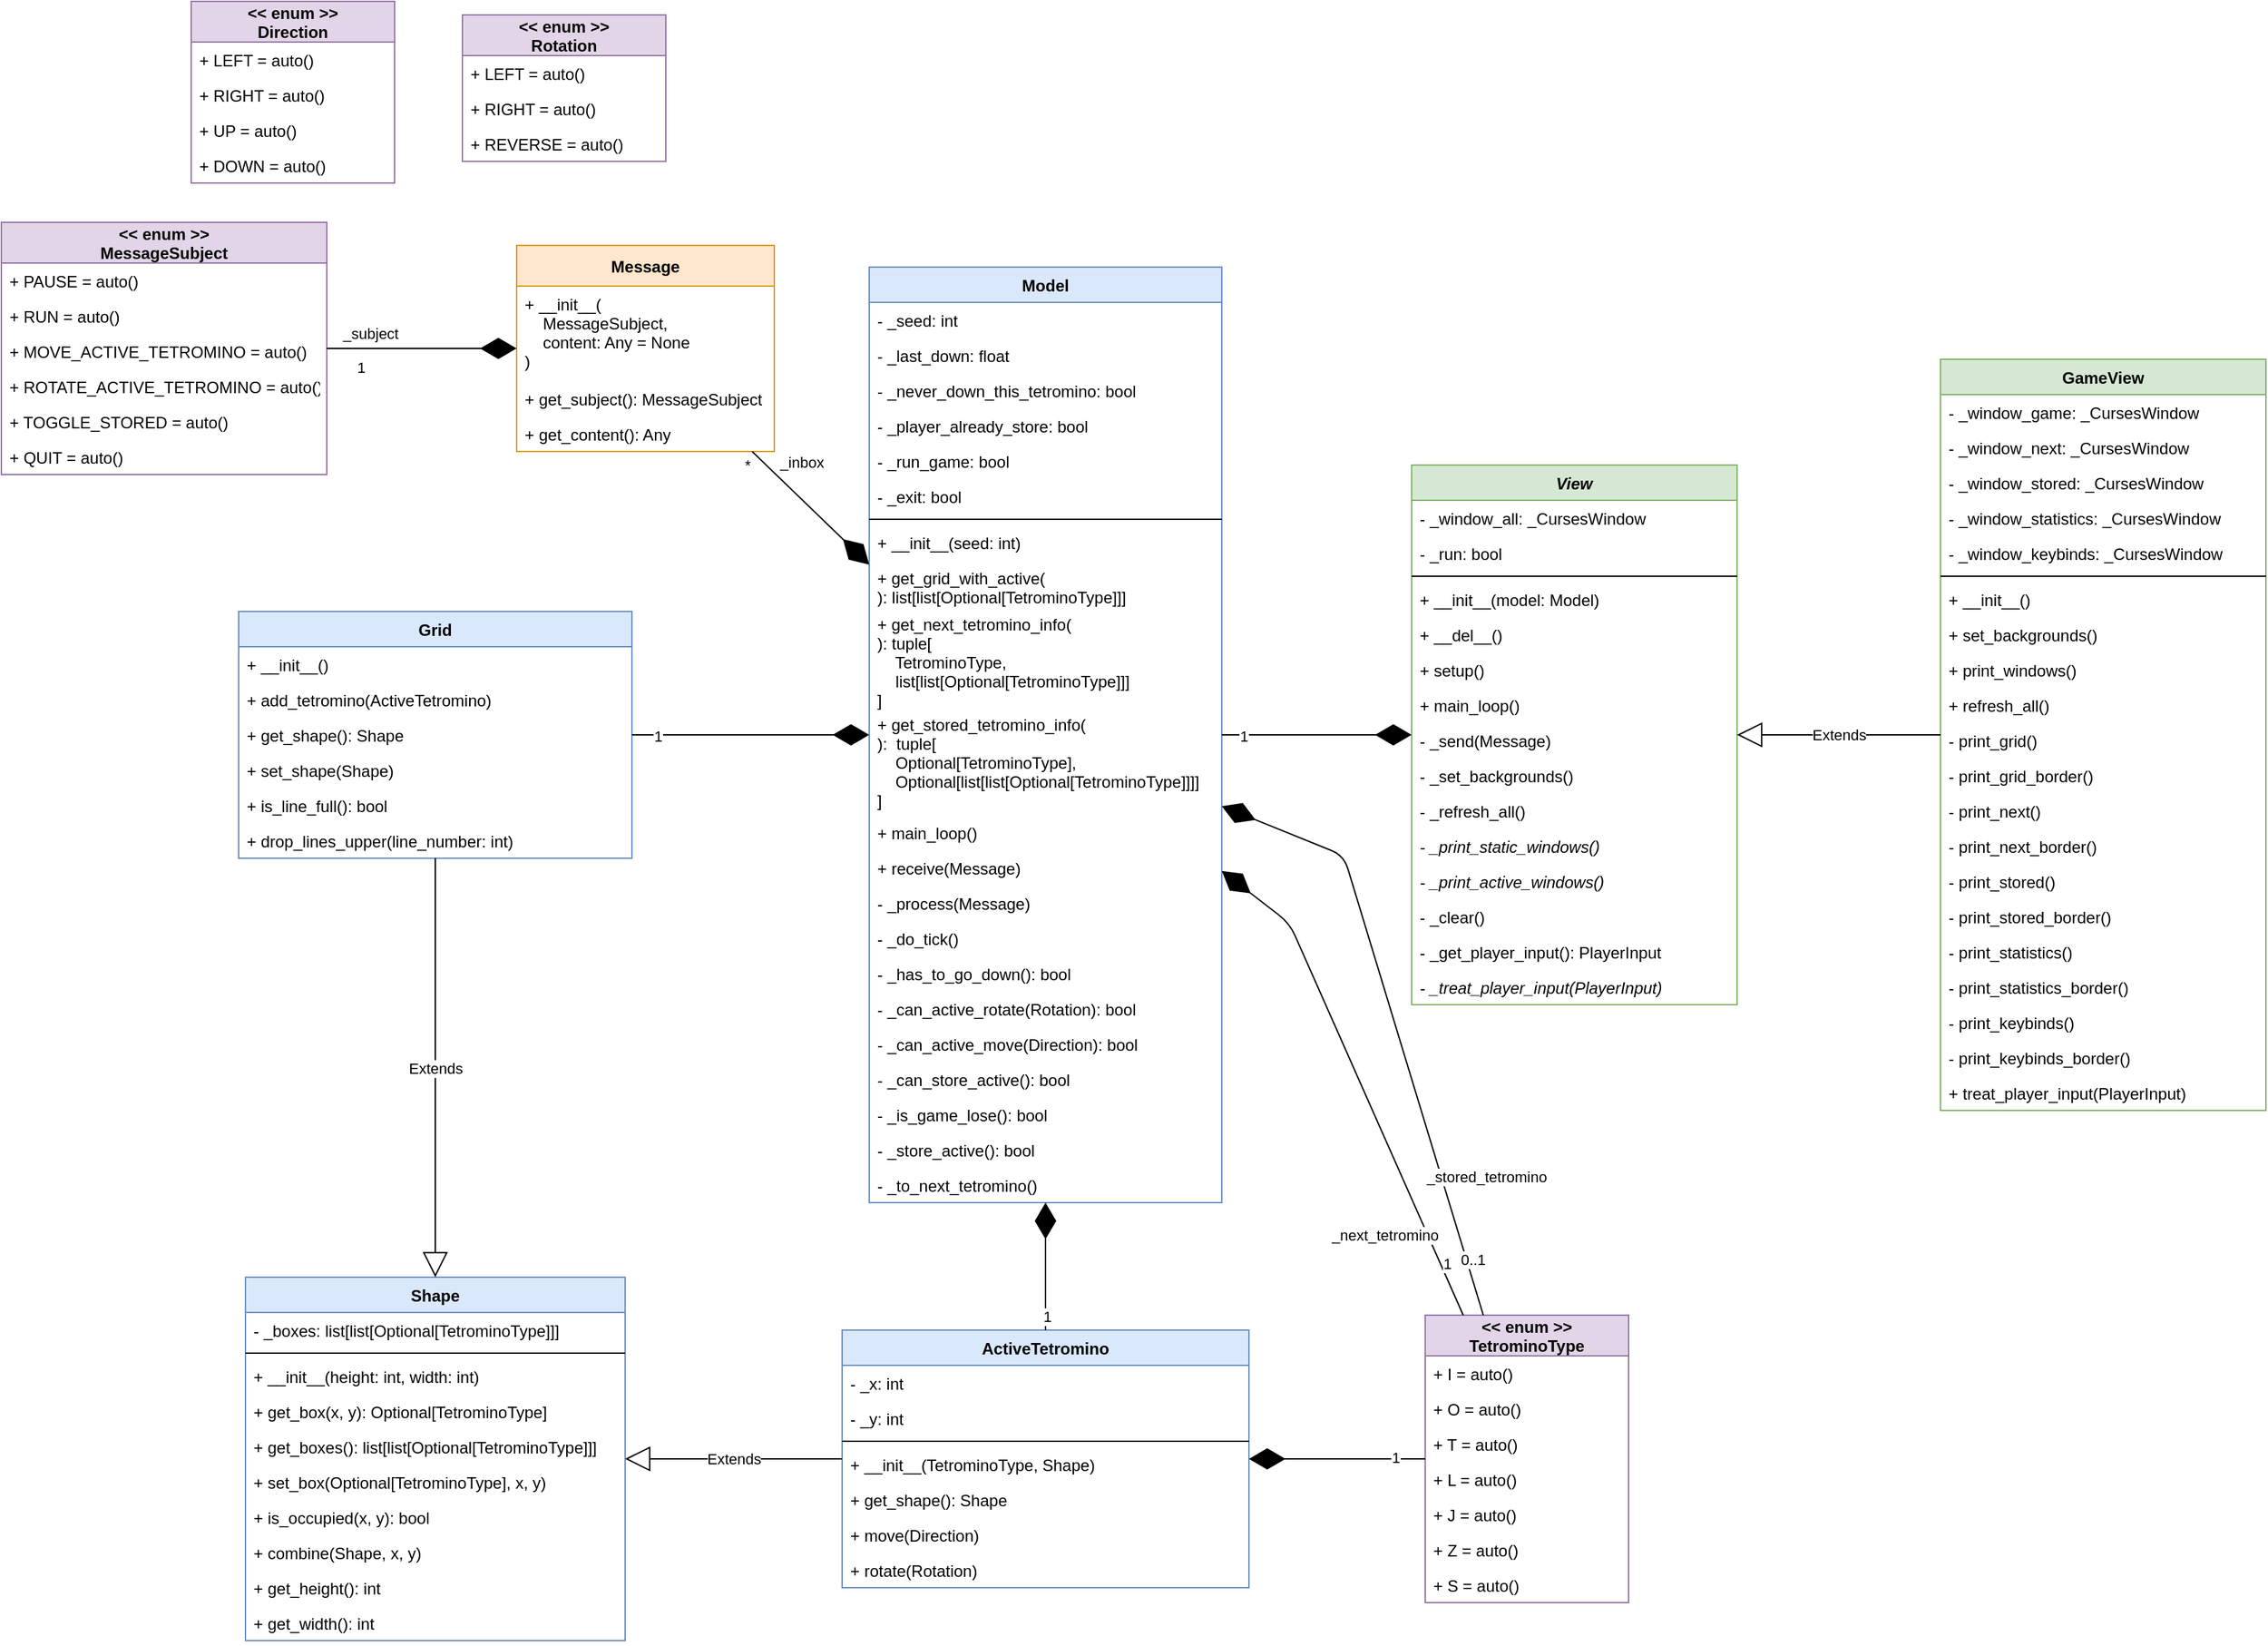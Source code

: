 <mxfile version="14.5.1" type="device"><diagram id="LG4WflgYfopz1KUowW6H" name="Page-1"><mxGraphModel dx="823" dy="400" grid="1" gridSize="10" guides="1" tooltips="1" connect="1" arrows="0" fold="1" page="0" pageScale="1" pageWidth="827" pageHeight="1169" math="0" shadow="0"><root><mxCell id="0"/><mxCell id="1" parent="0"/><mxCell id="OBFyKA4U-jagmgDZ2BPP-1" value="Model" style="swimlane;fontStyle=1;align=center;verticalAlign=top;childLayout=stackLayout;horizontal=1;startSize=26;horizontalStack=0;resizeParent=1;resizeParentMax=0;resizeLast=0;collapsible=1;marginBottom=0;fillColor=#dae8fc;strokeColor=#6c8ebf;" parent="1" vertex="1"><mxGeometry x="360" y="256" width="260" height="690" as="geometry"/></mxCell><mxCell id="OBFyKA4U-jagmgDZ2BPP-4" value="- _seed: int" style="text;strokeColor=none;fillColor=none;align=left;verticalAlign=top;spacingLeft=4;spacingRight=4;overflow=hidden;rotatable=0;points=[[0,0.5],[1,0.5]];portConstraint=eastwest;" parent="OBFyKA4U-jagmgDZ2BPP-1" vertex="1"><mxGeometry y="26" width="260" height="26" as="geometry"/></mxCell><mxCell id="OBFyKA4U-jagmgDZ2BPP-77" value="- _last_down: float" style="text;strokeColor=none;fillColor=none;align=left;verticalAlign=top;spacingLeft=4;spacingRight=4;overflow=hidden;rotatable=0;points=[[0,0.5],[1,0.5]];portConstraint=eastwest;" parent="OBFyKA4U-jagmgDZ2BPP-1" vertex="1"><mxGeometry y="52" width="260" height="26" as="geometry"/></mxCell><mxCell id="OBFyKA4U-jagmgDZ2BPP-218" value="- _never_down_this_tetromino: bool" style="text;strokeColor=none;fillColor=none;align=left;verticalAlign=top;spacingLeft=4;spacingRight=4;overflow=hidden;rotatable=0;points=[[0,0.5],[1,0.5]];portConstraint=eastwest;" parent="OBFyKA4U-jagmgDZ2BPP-1" vertex="1"><mxGeometry y="78" width="260" height="26" as="geometry"/></mxCell><mxCell id="OBFyKA4U-jagmgDZ2BPP-78" value="- _player_already_store: bool" style="text;strokeColor=none;fillColor=none;align=left;verticalAlign=top;spacingLeft=4;spacingRight=4;overflow=hidden;rotatable=0;points=[[0,0.5],[1,0.5]];portConstraint=eastwest;" parent="OBFyKA4U-jagmgDZ2BPP-1" vertex="1"><mxGeometry y="104" width="260" height="26" as="geometry"/></mxCell><mxCell id="OBFyKA4U-jagmgDZ2BPP-160" value="- _run_game: bool" style="text;strokeColor=none;fillColor=none;align=left;verticalAlign=top;spacingLeft=4;spacingRight=4;overflow=hidden;rotatable=0;points=[[0,0.5],[1,0.5]];portConstraint=eastwest;" parent="OBFyKA4U-jagmgDZ2BPP-1" vertex="1"><mxGeometry y="130" width="260" height="26" as="geometry"/></mxCell><mxCell id="fKM3UZYRXM4EGTfHWxwb-5" value="- _exit: bool" style="text;strokeColor=none;fillColor=none;align=left;verticalAlign=top;spacingLeft=4;spacingRight=4;overflow=hidden;rotatable=0;points=[[0,0.5],[1,0.5]];portConstraint=eastwest;" parent="OBFyKA4U-jagmgDZ2BPP-1" vertex="1"><mxGeometry y="156" width="260" height="26" as="geometry"/></mxCell><mxCell id="OBFyKA4U-jagmgDZ2BPP-3" value="" style="line;strokeWidth=1;fillColor=none;align=left;verticalAlign=middle;spacingTop=-1;spacingLeft=3;spacingRight=3;rotatable=0;labelPosition=right;points=[];portConstraint=eastwest;" parent="OBFyKA4U-jagmgDZ2BPP-1" vertex="1"><mxGeometry y="182" width="260" height="8" as="geometry"/></mxCell><mxCell id="OBFyKA4U-jagmgDZ2BPP-28" value="+ __init__(seed: int)" style="text;strokeColor=none;fillColor=none;align=left;verticalAlign=top;spacingLeft=4;spacingRight=4;overflow=hidden;rotatable=0;points=[[0,0.5],[1,0.5]];portConstraint=eastwest;" parent="OBFyKA4U-jagmgDZ2BPP-1" vertex="1"><mxGeometry y="190" width="260" height="26" as="geometry"/></mxCell><mxCell id="OBFyKA4U-jagmgDZ2BPP-2" value="+ get_grid_with_active(&#10;): list[list[Optional[TetrominoType]]]" style="text;strokeColor=none;fillColor=none;align=left;verticalAlign=top;spacingLeft=4;spacingRight=4;overflow=hidden;rotatable=0;points=[[0,0.5],[1,0.5]];portConstraint=eastwest;" parent="OBFyKA4U-jagmgDZ2BPP-1" vertex="1"><mxGeometry y="216" width="260" height="34" as="geometry"/></mxCell><mxCell id="9mUZWJ6Oqu8mzHBocpWN-6" value="+ get_next_tetromino_info(&#10;): tuple[&#10;    TetrominoType, &#10;    list[list[Optional[TetrominoType]]]&#10;]" style="text;strokeColor=none;fillColor=none;align=left;verticalAlign=top;spacingLeft=4;spacingRight=4;overflow=hidden;rotatable=0;points=[[0,0.5],[1,0.5]];portConstraint=eastwest;" parent="OBFyKA4U-jagmgDZ2BPP-1" vertex="1"><mxGeometry y="250" width="260" height="74" as="geometry"/></mxCell><mxCell id="9mUZWJ6Oqu8mzHBocpWN-7" value="+ get_stored_tetromino_info(&#10;):  tuple[&#10;    Optional[TetrominoType],&#10;    Optional[list[list[Optional[TetrominoType]]]]&#10;]" style="text;strokeColor=none;fillColor=none;align=left;verticalAlign=top;spacingLeft=4;spacingRight=4;overflow=hidden;rotatable=0;points=[[0,0.5],[1,0.5]];portConstraint=eastwest;" parent="OBFyKA4U-jagmgDZ2BPP-1" vertex="1"><mxGeometry y="324" width="260" height="80" as="geometry"/></mxCell><mxCell id="fKM3UZYRXM4EGTfHWxwb-6" value="+ main_loop()" style="text;strokeColor=none;fillColor=none;align=left;verticalAlign=top;spacingLeft=4;spacingRight=4;overflow=hidden;rotatable=0;points=[[0,0.5],[1,0.5]];portConstraint=eastwest;" parent="OBFyKA4U-jagmgDZ2BPP-1" vertex="1"><mxGeometry y="404" width="260" height="26" as="geometry"/></mxCell><mxCell id="fKM3UZYRXM4EGTfHWxwb-7" value="+ receive(Message)" style="text;strokeColor=none;fillColor=none;align=left;verticalAlign=top;spacingLeft=4;spacingRight=4;overflow=hidden;rotatable=0;points=[[0,0.5],[1,0.5]];portConstraint=eastwest;" parent="OBFyKA4U-jagmgDZ2BPP-1" vertex="1"><mxGeometry y="430" width="260" height="26" as="geometry"/></mxCell><mxCell id="OBFyKA4U-jagmgDZ2BPP-33" value="- _process(Message)" style="text;strokeColor=none;fillColor=none;align=left;verticalAlign=top;spacingLeft=4;spacingRight=4;overflow=hidden;rotatable=0;points=[[0,0.5],[1,0.5]];portConstraint=eastwest;" parent="OBFyKA4U-jagmgDZ2BPP-1" vertex="1"><mxGeometry y="456" width="260" height="26" as="geometry"/></mxCell><mxCell id="OBFyKA4U-jagmgDZ2BPP-209" value="- _do_tick()" style="text;strokeColor=none;fillColor=none;align=left;verticalAlign=top;spacingLeft=4;spacingRight=4;overflow=hidden;rotatable=0;points=[[0,0.5],[1,0.5]];portConstraint=eastwest;" parent="OBFyKA4U-jagmgDZ2BPP-1" vertex="1"><mxGeometry y="482" width="260" height="26" as="geometry"/></mxCell><mxCell id="5pIqO_07CY0QOymCZt87-5" value="- _has_to_go_down(): bool" style="text;strokeColor=none;fillColor=none;align=left;verticalAlign=top;spacingLeft=4;spacingRight=4;overflow=hidden;rotatable=0;points=[[0,0.5],[1,0.5]];portConstraint=eastwest;" vertex="1" parent="OBFyKA4U-jagmgDZ2BPP-1"><mxGeometry y="508" width="260" height="26" as="geometry"/></mxCell><mxCell id="OBFyKA4U-jagmgDZ2BPP-153" value="- _can_active_rotate(Rotation): bool" style="text;strokeColor=none;fillColor=none;align=left;verticalAlign=top;spacingLeft=4;spacingRight=4;overflow=hidden;rotatable=0;points=[[0,0.5],[1,0.5]];portConstraint=eastwest;" parent="OBFyKA4U-jagmgDZ2BPP-1" vertex="1"><mxGeometry y="534" width="260" height="26" as="geometry"/></mxCell><mxCell id="OBFyKA4U-jagmgDZ2BPP-154" value="- _can_active_move(Direction): bool" style="text;strokeColor=none;fillColor=none;align=left;verticalAlign=top;spacingLeft=4;spacingRight=4;overflow=hidden;rotatable=0;points=[[0,0.5],[1,0.5]];portConstraint=eastwest;" parent="OBFyKA4U-jagmgDZ2BPP-1" vertex="1"><mxGeometry y="560" width="260" height="26" as="geometry"/></mxCell><mxCell id="OBFyKA4U-jagmgDZ2BPP-211" value="- _can_store_active(): bool" style="text;strokeColor=none;fillColor=none;align=left;verticalAlign=top;spacingLeft=4;spacingRight=4;overflow=hidden;rotatable=0;points=[[0,0.5],[1,0.5]];portConstraint=eastwest;" parent="OBFyKA4U-jagmgDZ2BPP-1" vertex="1"><mxGeometry y="586" width="260" height="26" as="geometry"/></mxCell><mxCell id="OBFyKA4U-jagmgDZ2BPP-214" value="- _is_game_lose(): bool" style="text;strokeColor=none;fillColor=none;align=left;verticalAlign=top;spacingLeft=4;spacingRight=4;overflow=hidden;rotatable=0;points=[[0,0.5],[1,0.5]];portConstraint=eastwest;" parent="OBFyKA4U-jagmgDZ2BPP-1" vertex="1"><mxGeometry y="612" width="260" height="26" as="geometry"/></mxCell><mxCell id="OBFyKA4U-jagmgDZ2BPP-212" value="- _store_active(): bool" style="text;strokeColor=none;fillColor=none;align=left;verticalAlign=top;spacingLeft=4;spacingRight=4;overflow=hidden;rotatable=0;points=[[0,0.5],[1,0.5]];portConstraint=eastwest;" parent="OBFyKA4U-jagmgDZ2BPP-1" vertex="1"><mxGeometry y="638" width="260" height="26" as="geometry"/></mxCell><mxCell id="5pIqO_07CY0QOymCZt87-6" value="- _to_next_tetromino()" style="text;strokeColor=none;fillColor=none;align=left;verticalAlign=top;spacingLeft=4;spacingRight=4;overflow=hidden;rotatable=0;points=[[0,0.5],[1,0.5]];portConstraint=eastwest;" vertex="1" parent="OBFyKA4U-jagmgDZ2BPP-1"><mxGeometry y="664" width="260" height="26" as="geometry"/></mxCell><mxCell id="OBFyKA4U-jagmgDZ2BPP-5" value="View" style="swimlane;fontStyle=3;align=center;verticalAlign=top;childLayout=stackLayout;horizontal=1;startSize=26;horizontalStack=0;resizeParent=1;resizeParentMax=0;resizeLast=0;collapsible=1;marginBottom=0;fillColor=#d5e8d4;strokeColor=#82b366;" parent="1" vertex="1"><mxGeometry x="760" y="402" width="240" height="398" as="geometry"/></mxCell><mxCell id="OBFyKA4U-jagmgDZ2BPP-6" value="- _window_all: _CursesWindow" style="text;strokeColor=none;fillColor=none;align=left;verticalAlign=top;spacingLeft=4;spacingRight=4;overflow=hidden;rotatable=0;points=[[0,0.5],[1,0.5]];portConstraint=eastwest;" parent="OBFyKA4U-jagmgDZ2BPP-5" vertex="1"><mxGeometry y="26" width="240" height="26" as="geometry"/></mxCell><mxCell id="5pIqO_07CY0QOymCZt87-2" value="- _run: bool" style="text;strokeColor=none;fillColor=none;align=left;verticalAlign=top;spacingLeft=4;spacingRight=4;overflow=hidden;rotatable=0;points=[[0,0.5],[1,0.5]];portConstraint=eastwest;" vertex="1" parent="OBFyKA4U-jagmgDZ2BPP-5"><mxGeometry y="52" width="240" height="26" as="geometry"/></mxCell><mxCell id="OBFyKA4U-jagmgDZ2BPP-7" value="" style="line;strokeWidth=1;fillColor=none;align=left;verticalAlign=middle;spacingTop=-1;spacingLeft=3;spacingRight=3;rotatable=0;labelPosition=right;points=[];portConstraint=eastwest;" parent="OBFyKA4U-jagmgDZ2BPP-5" vertex="1"><mxGeometry y="78" width="240" height="8" as="geometry"/></mxCell><mxCell id="OBFyKA4U-jagmgDZ2BPP-130" value="+ __init__(model: Model)" style="text;strokeColor=none;fillColor=none;align=left;verticalAlign=top;spacingLeft=4;spacingRight=4;overflow=hidden;rotatable=0;points=[[0,0.5],[1,0.5]];portConstraint=eastwest;" parent="OBFyKA4U-jagmgDZ2BPP-5" vertex="1"><mxGeometry y="86" width="240" height="26" as="geometry"/></mxCell><mxCell id="OBFyKA4U-jagmgDZ2BPP-175" value="+ __del__()" style="text;strokeColor=none;fillColor=none;align=left;verticalAlign=top;spacingLeft=4;spacingRight=4;overflow=hidden;rotatable=0;points=[[0,0.5],[1,0.5]];portConstraint=eastwest;" parent="OBFyKA4U-jagmgDZ2BPP-5" vertex="1"><mxGeometry y="112" width="240" height="26" as="geometry"/></mxCell><mxCell id="OBFyKA4U-jagmgDZ2BPP-176" value="+ setup()" style="text;strokeColor=none;fillColor=none;align=left;verticalAlign=top;spacingLeft=4;spacingRight=4;overflow=hidden;rotatable=0;points=[[0,0.5],[1,0.5]];portConstraint=eastwest;" parent="OBFyKA4U-jagmgDZ2BPP-5" vertex="1"><mxGeometry y="138" width="240" height="26" as="geometry"/></mxCell><mxCell id="5pIqO_07CY0QOymCZt87-1" value="+ main_loop()" style="text;strokeColor=none;fillColor=none;align=left;verticalAlign=top;spacingLeft=4;spacingRight=4;overflow=hidden;rotatable=0;points=[[0,0.5],[1,0.5]];portConstraint=eastwest;" vertex="1" parent="OBFyKA4U-jagmgDZ2BPP-5"><mxGeometry y="164" width="240" height="26" as="geometry"/></mxCell><mxCell id="OBFyKA4U-jagmgDZ2BPP-8" value="- _send(Message)" style="text;strokeColor=none;fillColor=none;align=left;verticalAlign=top;spacingLeft=4;spacingRight=4;overflow=hidden;rotatable=0;points=[[0,0.5],[1,0.5]];portConstraint=eastwest;" parent="OBFyKA4U-jagmgDZ2BPP-5" vertex="1"><mxGeometry y="190" width="240" height="26" as="geometry"/></mxCell><mxCell id="OBFyKA4U-jagmgDZ2BPP-177" value="- _set_backgrounds()" style="text;strokeColor=none;fillColor=none;align=left;verticalAlign=top;spacingLeft=4;spacingRight=4;overflow=hidden;rotatable=0;points=[[0,0.5],[1,0.5]];portConstraint=eastwest;" parent="OBFyKA4U-jagmgDZ2BPP-5" vertex="1"><mxGeometry y="216" width="240" height="26" as="geometry"/></mxCell><mxCell id="OBFyKA4U-jagmgDZ2BPP-178" value="- _refresh_all()" style="text;strokeColor=none;fillColor=none;align=left;verticalAlign=top;spacingLeft=4;spacingRight=4;overflow=hidden;rotatable=0;points=[[0,0.5],[1,0.5]];portConstraint=eastwest;" parent="OBFyKA4U-jagmgDZ2BPP-5" vertex="1"><mxGeometry y="242" width="240" height="26" as="geometry"/></mxCell><mxCell id="OBFyKA4U-jagmgDZ2BPP-179" value="- _print_static_windows()" style="text;strokeColor=none;fillColor=none;align=left;verticalAlign=top;spacingLeft=4;spacingRight=4;overflow=hidden;rotatable=0;points=[[0,0.5],[1,0.5]];portConstraint=eastwest;fontStyle=2" parent="OBFyKA4U-jagmgDZ2BPP-5" vertex="1"><mxGeometry y="268" width="240" height="26" as="geometry"/></mxCell><mxCell id="5pIqO_07CY0QOymCZt87-3" value="- _print_active_windows()" style="text;strokeColor=none;fillColor=none;align=left;verticalAlign=top;spacingLeft=4;spacingRight=4;overflow=hidden;rotatable=0;points=[[0,0.5],[1,0.5]];portConstraint=eastwest;fontStyle=2" vertex="1" parent="OBFyKA4U-jagmgDZ2BPP-5"><mxGeometry y="294" width="240" height="26" as="geometry"/></mxCell><mxCell id="OBFyKA4U-jagmgDZ2BPP-181" value="- _clear()" style="text;strokeColor=none;fillColor=none;align=left;verticalAlign=top;spacingLeft=4;spacingRight=4;overflow=hidden;rotatable=0;points=[[0,0.5],[1,0.5]];portConstraint=eastwest;" parent="OBFyKA4U-jagmgDZ2BPP-5" vertex="1"><mxGeometry y="320" width="240" height="26" as="geometry"/></mxCell><mxCell id="9mUZWJ6Oqu8mzHBocpWN-3" value="- _get_player_input(): PlayerInput" style="text;strokeColor=none;fillColor=none;align=left;verticalAlign=top;spacingLeft=4;spacingRight=4;overflow=hidden;rotatable=0;points=[[0,0.5],[1,0.5]];portConstraint=eastwest;" parent="OBFyKA4U-jagmgDZ2BPP-5" vertex="1"><mxGeometry y="346" width="240" height="26" as="geometry"/></mxCell><mxCell id="9mUZWJ6Oqu8mzHBocpWN-4" value="- _treat_player_input(PlayerInput)" style="text;strokeColor=none;fillColor=none;align=left;verticalAlign=top;spacingLeft=4;spacingRight=4;overflow=hidden;rotatable=0;points=[[0,0.5],[1,0.5]];portConstraint=eastwest;fontStyle=2" parent="OBFyKA4U-jagmgDZ2BPP-5" vertex="1"><mxGeometry y="372" width="240" height="26" as="geometry"/></mxCell><mxCell id="OBFyKA4U-jagmgDZ2BPP-15" value="&lt;&lt; enum &gt;&gt;&#10;TetrominoType" style="swimlane;fontStyle=1;childLayout=stackLayout;horizontal=1;startSize=30;fillColor=#e1d5e7;horizontalStack=0;resizeParent=1;resizeParentMax=0;resizeLast=0;collapsible=1;marginBottom=0;rounded=0;strokeColor=#9673a6;" parent="1" vertex="1"><mxGeometry x="770" y="1029" width="150" height="212" as="geometry"/></mxCell><mxCell id="OBFyKA4U-jagmgDZ2BPP-16" value="+ I = auto()" style="text;strokeColor=none;fillColor=none;align=left;verticalAlign=top;spacingLeft=4;spacingRight=4;overflow=hidden;rotatable=0;points=[[0,0.5],[1,0.5]];portConstraint=eastwest;" parent="OBFyKA4U-jagmgDZ2BPP-15" vertex="1"><mxGeometry y="30" width="150" height="26" as="geometry"/></mxCell><mxCell id="OBFyKA4U-jagmgDZ2BPP-17" value="+ O = auto()" style="text;strokeColor=none;fillColor=none;align=left;verticalAlign=top;spacingLeft=4;spacingRight=4;overflow=hidden;rotatable=0;points=[[0,0.5],[1,0.5]];portConstraint=eastwest;" parent="OBFyKA4U-jagmgDZ2BPP-15" vertex="1"><mxGeometry y="56" width="150" height="26" as="geometry"/></mxCell><mxCell id="OBFyKA4U-jagmgDZ2BPP-18" value="+ T = auto()" style="text;strokeColor=none;fillColor=none;align=left;verticalAlign=top;spacingLeft=4;spacingRight=4;overflow=hidden;rotatable=0;points=[[0,0.5],[1,0.5]];portConstraint=eastwest;" parent="OBFyKA4U-jagmgDZ2BPP-15" vertex="1"><mxGeometry y="82" width="150" height="26" as="geometry"/></mxCell><mxCell id="OBFyKA4U-jagmgDZ2BPP-19" value="+ L = auto()" style="text;strokeColor=none;fillColor=none;align=left;verticalAlign=top;spacingLeft=4;spacingRight=4;overflow=hidden;rotatable=0;points=[[0,0.5],[1,0.5]];portConstraint=eastwest;" parent="OBFyKA4U-jagmgDZ2BPP-15" vertex="1"><mxGeometry y="108" width="150" height="26" as="geometry"/></mxCell><mxCell id="OBFyKA4U-jagmgDZ2BPP-20" value="+ J = auto()" style="text;strokeColor=none;fillColor=none;align=left;verticalAlign=top;spacingLeft=4;spacingRight=4;overflow=hidden;rotatable=0;points=[[0,0.5],[1,0.5]];portConstraint=eastwest;" parent="OBFyKA4U-jagmgDZ2BPP-15" vertex="1"><mxGeometry y="134" width="150" height="26" as="geometry"/></mxCell><mxCell id="OBFyKA4U-jagmgDZ2BPP-21" value="+ Z = auto()" style="text;strokeColor=none;fillColor=none;align=left;verticalAlign=top;spacingLeft=4;spacingRight=4;overflow=hidden;rotatable=0;points=[[0,0.5],[1,0.5]];portConstraint=eastwest;" parent="OBFyKA4U-jagmgDZ2BPP-15" vertex="1"><mxGeometry y="160" width="150" height="26" as="geometry"/></mxCell><mxCell id="OBFyKA4U-jagmgDZ2BPP-22" value="+ S = auto()" style="text;strokeColor=none;fillColor=none;align=left;verticalAlign=top;spacingLeft=4;spacingRight=4;overflow=hidden;rotatable=0;points=[[0,0.5],[1,0.5]];portConstraint=eastwest;" parent="OBFyKA4U-jagmgDZ2BPP-15" vertex="1"><mxGeometry y="186" width="150" height="26" as="geometry"/></mxCell><mxCell id="OBFyKA4U-jagmgDZ2BPP-27" value="" style="endArrow=diamondThin;endFill=1;endSize=24;html=1;" parent="1" source="OBFyKA4U-jagmgDZ2BPP-1" target="OBFyKA4U-jagmgDZ2BPP-5" edge="1"><mxGeometry width="160" relative="1" as="geometry"><mxPoint x="570" y="430" as="sourcePoint"/><mxPoint x="730" y="430" as="targetPoint"/></mxGeometry></mxCell><mxCell id="OBFyKA4U-jagmgDZ2BPP-29" value="1" style="edgeLabel;html=1;align=center;verticalAlign=middle;resizable=0;points=[];" parent="OBFyKA4U-jagmgDZ2BPP-27" vertex="1" connectable="0"><mxGeometry x="-0.782" y="-1" relative="1" as="geometry"><mxPoint as="offset"/></mxGeometry></mxCell><mxCell id="OBFyKA4U-jagmgDZ2BPP-34" value="Message" style="swimlane;fontStyle=1;childLayout=stackLayout;horizontal=1;startSize=30;fillColor=#ffe6cc;horizontalStack=0;resizeParent=1;resizeParentMax=0;resizeLast=0;collapsible=1;marginBottom=0;rounded=0;strokeColor=#d79b00;" parent="1" vertex="1"><mxGeometry x="100" y="240" width="190" height="152" as="geometry"/></mxCell><mxCell id="OBFyKA4U-jagmgDZ2BPP-41" value="+ __init__(&#10;    MessageSubject,&#10;    content: Any = None&#10;)" style="text;strokeColor=none;fillColor=none;align=left;verticalAlign=top;spacingLeft=4;spacingRight=4;overflow=hidden;rotatable=0;points=[[0,0.5],[1,0.5]];portConstraint=eastwest;" parent="OBFyKA4U-jagmgDZ2BPP-34" vertex="1"><mxGeometry y="30" width="190" height="70" as="geometry"/></mxCell><mxCell id="OBFyKA4U-jagmgDZ2BPP-161" value="+ get_subject(): MessageSubject" style="text;strokeColor=none;fillColor=none;align=left;verticalAlign=top;spacingLeft=4;spacingRight=4;overflow=hidden;rotatable=0;points=[[0,0.5],[1,0.5]];portConstraint=eastwest;" parent="OBFyKA4U-jagmgDZ2BPP-34" vertex="1"><mxGeometry y="100" width="190" height="26" as="geometry"/></mxCell><mxCell id="OBFyKA4U-jagmgDZ2BPP-162" value="+ get_content(): Any" style="text;strokeColor=none;fillColor=none;align=left;verticalAlign=top;spacingLeft=4;spacingRight=4;overflow=hidden;rotatable=0;points=[[0,0.5],[1,0.5]];portConstraint=eastwest;" parent="OBFyKA4U-jagmgDZ2BPP-34" vertex="1"><mxGeometry y="126" width="190" height="26" as="geometry"/></mxCell><mxCell id="OBFyKA4U-jagmgDZ2BPP-56" value="&lt;&lt; enum &gt;&gt;&#10;Direction" style="swimlane;fontStyle=1;childLayout=stackLayout;horizontal=1;startSize=30;fillColor=#e1d5e7;horizontalStack=0;resizeParent=1;resizeParentMax=0;resizeLast=0;collapsible=1;marginBottom=0;rounded=0;strokeColor=#9673a6;" parent="1" vertex="1"><mxGeometry x="-140" y="60" width="150" height="134" as="geometry"/></mxCell><mxCell id="OBFyKA4U-jagmgDZ2BPP-57" value="+ LEFT = auto()" style="text;strokeColor=none;fillColor=none;align=left;verticalAlign=top;spacingLeft=4;spacingRight=4;overflow=hidden;rotatable=0;points=[[0,0.5],[1,0.5]];portConstraint=eastwest;" parent="OBFyKA4U-jagmgDZ2BPP-56" vertex="1"><mxGeometry y="30" width="150" height="26" as="geometry"/></mxCell><mxCell id="OBFyKA4U-jagmgDZ2BPP-58" value="+ RIGHT = auto()" style="text;strokeColor=none;fillColor=none;align=left;verticalAlign=top;spacingLeft=4;spacingRight=4;overflow=hidden;rotatable=0;points=[[0,0.5],[1,0.5]];portConstraint=eastwest;" parent="OBFyKA4U-jagmgDZ2BPP-56" vertex="1"><mxGeometry y="56" width="150" height="26" as="geometry"/></mxCell><mxCell id="OBFyKA4U-jagmgDZ2BPP-59" value="+ UP = auto()" style="text;strokeColor=none;fillColor=none;align=left;verticalAlign=top;spacingLeft=4;spacingRight=4;overflow=hidden;rotatable=0;points=[[0,0.5],[1,0.5]];portConstraint=eastwest;" parent="OBFyKA4U-jagmgDZ2BPP-56" vertex="1"><mxGeometry y="82" width="150" height="26" as="geometry"/></mxCell><mxCell id="OBFyKA4U-jagmgDZ2BPP-60" value="+ DOWN = auto()" style="text;strokeColor=none;fillColor=none;align=left;verticalAlign=top;spacingLeft=4;spacingRight=4;overflow=hidden;rotatable=0;points=[[0,0.5],[1,0.5]];portConstraint=eastwest;" parent="OBFyKA4U-jagmgDZ2BPP-56" vertex="1"><mxGeometry y="108" width="150" height="26" as="geometry"/></mxCell><mxCell id="OBFyKA4U-jagmgDZ2BPP-64" value="&lt;&lt; enum &gt;&gt;&#10;Rotation" style="swimlane;fontStyle=1;childLayout=stackLayout;horizontal=1;startSize=30;fillColor=#e1d5e7;horizontalStack=0;resizeParent=1;resizeParentMax=0;resizeLast=0;collapsible=1;marginBottom=0;rounded=0;strokeColor=#9673a6;" parent="1" vertex="1"><mxGeometry x="60" y="70" width="150" height="108" as="geometry"/></mxCell><mxCell id="OBFyKA4U-jagmgDZ2BPP-65" value="+ LEFT = auto()" style="text;strokeColor=none;fillColor=none;align=left;verticalAlign=top;spacingLeft=4;spacingRight=4;overflow=hidden;rotatable=0;points=[[0,0.5],[1,0.5]];portConstraint=eastwest;" parent="OBFyKA4U-jagmgDZ2BPP-64" vertex="1"><mxGeometry y="30" width="150" height="26" as="geometry"/></mxCell><mxCell id="OBFyKA4U-jagmgDZ2BPP-66" value="+ RIGHT = auto()" style="text;strokeColor=none;fillColor=none;align=left;verticalAlign=top;spacingLeft=4;spacingRight=4;overflow=hidden;rotatable=0;points=[[0,0.5],[1,0.5]];portConstraint=eastwest;" parent="OBFyKA4U-jagmgDZ2BPP-64" vertex="1"><mxGeometry y="56" width="150" height="26" as="geometry"/></mxCell><mxCell id="OBFyKA4U-jagmgDZ2BPP-156" value="+ REVERSE = auto()" style="text;strokeColor=none;fillColor=none;align=left;verticalAlign=top;spacingLeft=4;spacingRight=4;overflow=hidden;rotatable=0;points=[[0,0.5],[1,0.5]];portConstraint=eastwest;" parent="OBFyKA4U-jagmgDZ2BPP-64" vertex="1"><mxGeometry y="82" width="150" height="26" as="geometry"/></mxCell><mxCell id="OBFyKA4U-jagmgDZ2BPP-81" value="Grid" style="swimlane;fontStyle=1;align=center;verticalAlign=top;childLayout=stackLayout;horizontal=1;startSize=26;horizontalStack=0;resizeParent=1;resizeParentMax=0;resizeLast=0;collapsible=1;marginBottom=0;fillColor=#dae8fc;strokeColor=#6c8ebf;" parent="1" vertex="1"><mxGeometry x="-105" y="510" width="290" height="182" as="geometry"/></mxCell><mxCell id="OBFyKA4U-jagmgDZ2BPP-84" value="+ __init__()" style="text;strokeColor=none;fillColor=none;align=left;verticalAlign=top;spacingLeft=4;spacingRight=4;overflow=hidden;rotatable=0;points=[[0,0.5],[1,0.5]];portConstraint=eastwest;" parent="OBFyKA4U-jagmgDZ2BPP-81" vertex="1"><mxGeometry y="26" width="290" height="26" as="geometry"/></mxCell><mxCell id="OBFyKA4U-jagmgDZ2BPP-87" value="+ add_tetromino(ActiveTetromino)" style="text;strokeColor=none;fillColor=none;align=left;verticalAlign=top;spacingLeft=4;spacingRight=4;overflow=hidden;rotatable=0;points=[[0,0.5],[1,0.5]];portConstraint=eastwest;" parent="OBFyKA4U-jagmgDZ2BPP-81" vertex="1"><mxGeometry y="52" width="290" height="26" as="geometry"/></mxCell><mxCell id="OBFyKA4U-jagmgDZ2BPP-133" value="+ get_shape(): Shape" style="text;strokeColor=none;fillColor=none;align=left;verticalAlign=top;spacingLeft=4;spacingRight=4;overflow=hidden;rotatable=0;points=[[0,0.5],[1,0.5]];portConstraint=eastwest;" parent="OBFyKA4U-jagmgDZ2BPP-81" vertex="1"><mxGeometry y="78" width="290" height="26" as="geometry"/></mxCell><mxCell id="OBFyKA4U-jagmgDZ2BPP-134" value="+ set_shape(Shape)" style="text;strokeColor=none;fillColor=none;align=left;verticalAlign=top;spacingLeft=4;spacingRight=4;overflow=hidden;rotatable=0;points=[[0,0.5],[1,0.5]];portConstraint=eastwest;" parent="OBFyKA4U-jagmgDZ2BPP-81" vertex="1"><mxGeometry y="104" width="290" height="26" as="geometry"/></mxCell><mxCell id="OBFyKA4U-jagmgDZ2BPP-222" value="+ is_line_full(): bool" style="text;strokeColor=none;fillColor=none;align=left;verticalAlign=top;spacingLeft=4;spacingRight=4;overflow=hidden;rotatable=0;points=[[0,0.5],[1,0.5]];portConstraint=eastwest;" parent="OBFyKA4U-jagmgDZ2BPP-81" vertex="1"><mxGeometry y="130" width="290" height="26" as="geometry"/></mxCell><mxCell id="OBFyKA4U-jagmgDZ2BPP-223" value="+ drop_lines_upper(line_number: int)" style="text;strokeColor=none;fillColor=none;align=left;verticalAlign=top;spacingLeft=4;spacingRight=4;overflow=hidden;rotatable=0;points=[[0,0.5],[1,0.5]];portConstraint=eastwest;" parent="OBFyKA4U-jagmgDZ2BPP-81" vertex="1"><mxGeometry y="156" width="290" height="26" as="geometry"/></mxCell><mxCell id="OBFyKA4U-jagmgDZ2BPP-85" value="" style="endArrow=diamondThin;endFill=1;endSize=24;html=1;" parent="1" source="OBFyKA4U-jagmgDZ2BPP-81" target="OBFyKA4U-jagmgDZ2BPP-1" edge="1"><mxGeometry width="160" relative="1" as="geometry"><mxPoint x="610" y="559" as="sourcePoint"/><mxPoint x="770" y="559" as="targetPoint"/></mxGeometry></mxCell><mxCell id="OBFyKA4U-jagmgDZ2BPP-86" value="1" style="edgeLabel;html=1;align=center;verticalAlign=middle;resizable=0;points=[];" parent="OBFyKA4U-jagmgDZ2BPP-85" vertex="1" connectable="0"><mxGeometry x="-0.782" y="-1" relative="1" as="geometry"><mxPoint as="offset"/></mxGeometry></mxCell><mxCell id="OBFyKA4U-jagmgDZ2BPP-88" value="ActiveTetromino" style="swimlane;fontStyle=1;align=center;verticalAlign=top;childLayout=stackLayout;horizontal=1;startSize=26;horizontalStack=0;resizeParent=1;resizeParentMax=0;resizeLast=0;collapsible=1;marginBottom=0;fillColor=#dae8fc;strokeColor=#6c8ebf;" parent="1" vertex="1"><mxGeometry x="340" y="1040" width="300" height="190" as="geometry"/></mxCell><mxCell id="OBFyKA4U-jagmgDZ2BPP-127" value="- _x: int" style="text;strokeColor=none;fillColor=none;align=left;verticalAlign=top;spacingLeft=4;spacingRight=4;overflow=hidden;rotatable=0;points=[[0,0.5],[1,0.5]];portConstraint=eastwest;" parent="OBFyKA4U-jagmgDZ2BPP-88" vertex="1"><mxGeometry y="26" width="300" height="26" as="geometry"/></mxCell><mxCell id="OBFyKA4U-jagmgDZ2BPP-128" value="- _y: int" style="text;strokeColor=none;fillColor=none;align=left;verticalAlign=top;spacingLeft=4;spacingRight=4;overflow=hidden;rotatable=0;points=[[0,0.5],[1,0.5]];portConstraint=eastwest;" parent="OBFyKA4U-jagmgDZ2BPP-88" vertex="1"><mxGeometry y="52" width="300" height="26" as="geometry"/></mxCell><mxCell id="OBFyKA4U-jagmgDZ2BPP-92" value="" style="line;strokeWidth=1;fillColor=none;align=left;verticalAlign=middle;spacingTop=-1;spacingLeft=3;spacingRight=3;rotatable=0;labelPosition=right;points=[];portConstraint=eastwest;" parent="OBFyKA4U-jagmgDZ2BPP-88" vertex="1"><mxGeometry y="78" width="300" height="8" as="geometry"/></mxCell><mxCell id="OBFyKA4U-jagmgDZ2BPP-93" value="+ __init__(TetrominoType, Shape)" style="text;strokeColor=none;fillColor=none;align=left;verticalAlign=top;spacingLeft=4;spacingRight=4;overflow=hidden;rotatable=0;points=[[0,0.5],[1,0.5]];portConstraint=eastwest;" parent="OBFyKA4U-jagmgDZ2BPP-88" vertex="1"><mxGeometry y="86" width="300" height="26" as="geometry"/></mxCell><mxCell id="OBFyKA4U-jagmgDZ2BPP-151" value="+ get_shape(): Shape" style="text;strokeColor=none;fillColor=none;align=left;verticalAlign=top;spacingLeft=4;spacingRight=4;overflow=hidden;rotatable=0;points=[[0,0.5],[1,0.5]];portConstraint=eastwest;" parent="OBFyKA4U-jagmgDZ2BPP-88" vertex="1"><mxGeometry y="112" width="300" height="26" as="geometry"/></mxCell><mxCell id="OBFyKA4U-jagmgDZ2BPP-155" value="+ move(Direction)" style="text;strokeColor=none;fillColor=none;align=left;verticalAlign=top;spacingLeft=4;spacingRight=4;overflow=hidden;rotatable=0;points=[[0,0.5],[1,0.5]];portConstraint=eastwest;" parent="OBFyKA4U-jagmgDZ2BPP-88" vertex="1"><mxGeometry y="138" width="300" height="26" as="geometry"/></mxCell><mxCell id="OBFyKA4U-jagmgDZ2BPP-152" value="+ rotate(Rotation)" style="text;strokeColor=none;fillColor=none;align=left;verticalAlign=top;spacingLeft=4;spacingRight=4;overflow=hidden;rotatable=0;points=[[0,0.5],[1,0.5]];portConstraint=eastwest;" parent="OBFyKA4U-jagmgDZ2BPP-88" vertex="1"><mxGeometry y="164" width="300" height="26" as="geometry"/></mxCell><mxCell id="OBFyKA4U-jagmgDZ2BPP-108" value="" style="endArrow=diamondThin;endFill=1;endSize=24;html=1;" parent="1" source="OBFyKA4U-jagmgDZ2BPP-88" target="OBFyKA4U-jagmgDZ2BPP-1" edge="1"><mxGeometry width="160" relative="1" as="geometry"><mxPoint x="250" y="740" as="sourcePoint"/><mxPoint x="370" y="740" as="targetPoint"/></mxGeometry></mxCell><mxCell id="OBFyKA4U-jagmgDZ2BPP-109" value="1" style="edgeLabel;html=1;align=center;verticalAlign=middle;resizable=0;points=[];" parent="OBFyKA4U-jagmgDZ2BPP-108" vertex="1" connectable="0"><mxGeometry x="-0.782" y="-1" relative="1" as="geometry"><mxPoint as="offset"/></mxGeometry></mxCell><mxCell id="OBFyKA4U-jagmgDZ2BPP-110" value="" style="endArrow=diamondThin;endFill=1;endSize=24;html=1;" parent="1" source="OBFyKA4U-jagmgDZ2BPP-15" target="OBFyKA4U-jagmgDZ2BPP-1" edge="1"><mxGeometry width="160" relative="1" as="geometry"><mxPoint x="737.436" y="800" as="sourcePoint"/><mxPoint x="490" y="654" as="targetPoint"/><Array as="points"><mxPoint x="710" y="690"/></Array></mxGeometry></mxCell><mxCell id="OBFyKA4U-jagmgDZ2BPP-111" value="0..1" style="edgeLabel;html=1;align=center;verticalAlign=middle;resizable=0;points=[];" parent="OBFyKA4U-jagmgDZ2BPP-110" vertex="1" connectable="0"><mxGeometry x="-0.782" y="-1" relative="1" as="geometry"><mxPoint x="5.62" y="5.57" as="offset"/></mxGeometry></mxCell><mxCell id="OBFyKA4U-jagmgDZ2BPP-115" value="_stored_tetromino" style="edgeLabel;html=1;align=center;verticalAlign=middle;resizable=0;points=[];" parent="OBFyKA4U-jagmgDZ2BPP-110" vertex="1" connectable="0"><mxGeometry x="-0.475" y="-1" relative="1" as="geometry"><mxPoint x="35.47" y="10.94" as="offset"/></mxGeometry></mxCell><mxCell id="OBFyKA4U-jagmgDZ2BPP-137" value="Shape" style="swimlane;fontStyle=1;childLayout=stackLayout;horizontal=1;startSize=26;fillColor=#dae8fc;horizontalStack=0;resizeParent=1;resizeParentMax=0;resizeLast=0;collapsible=1;marginBottom=0;strokeColor=#6c8ebf;" parent="1" vertex="1"><mxGeometry x="-100" y="1001" width="280" height="268" as="geometry"/></mxCell><mxCell id="OBFyKA4U-jagmgDZ2BPP-140" value="- _boxes: list[list[Optional[TetrominoType]]]" style="text;strokeColor=none;fillColor=none;align=left;verticalAlign=top;spacingLeft=4;spacingRight=4;overflow=hidden;rotatable=0;points=[[0,0.5],[1,0.5]];portConstraint=eastwest;" parent="OBFyKA4U-jagmgDZ2BPP-137" vertex="1"><mxGeometry y="26" width="280" height="26" as="geometry"/></mxCell><mxCell id="OBFyKA4U-jagmgDZ2BPP-145" value="" style="line;strokeWidth=1;fillColor=none;align=left;verticalAlign=middle;spacingTop=-1;spacingLeft=3;spacingRight=3;rotatable=0;labelPosition=right;points=[];portConstraint=eastwest;" parent="OBFyKA4U-jagmgDZ2BPP-137" vertex="1"><mxGeometry y="52" width="280" height="8" as="geometry"/></mxCell><mxCell id="OBFyKA4U-jagmgDZ2BPP-146" value="+ __init__(height: int, width: int)" style="text;strokeColor=none;fillColor=none;align=left;verticalAlign=top;spacingLeft=4;spacingRight=4;overflow=hidden;rotatable=0;points=[[0,0.5],[1,0.5]];portConstraint=eastwest;" parent="OBFyKA4U-jagmgDZ2BPP-137" vertex="1"><mxGeometry y="60" width="280" height="26" as="geometry"/></mxCell><mxCell id="OBFyKA4U-jagmgDZ2BPP-150" value="+ get_box(x, y): Optional[TetrominoType]" style="text;strokeColor=none;fillColor=none;align=left;verticalAlign=top;spacingLeft=4;spacingRight=4;overflow=hidden;rotatable=0;points=[[0,0.5],[1,0.5]];portConstraint=eastwest;" parent="OBFyKA4U-jagmgDZ2BPP-137" vertex="1"><mxGeometry y="86" width="280" height="26" as="geometry"/></mxCell><mxCell id="OBFyKA4U-jagmgDZ2BPP-174" value="+ get_boxes(): list[list[Optional[TetrominoType]]]" style="text;strokeColor=none;fillColor=none;align=left;verticalAlign=top;spacingLeft=4;spacingRight=4;overflow=hidden;rotatable=0;points=[[0,0.5],[1,0.5]];portConstraint=eastwest;" parent="OBFyKA4U-jagmgDZ2BPP-137" vertex="1"><mxGeometry y="112" width="280" height="26" as="geometry"/></mxCell><mxCell id="OBFyKA4U-jagmgDZ2BPP-147" value="+ set_box(Optional[TetrominoType], x, y)" style="text;strokeColor=none;fillColor=none;align=left;verticalAlign=top;spacingLeft=4;spacingRight=4;overflow=hidden;rotatable=0;points=[[0,0.5],[1,0.5]];portConstraint=eastwest;" parent="OBFyKA4U-jagmgDZ2BPP-137" vertex="1"><mxGeometry y="138" width="280" height="26" as="geometry"/></mxCell><mxCell id="OBFyKA4U-jagmgDZ2BPP-158" value="+ is_occupied(x, y): bool" style="text;strokeColor=none;fillColor=none;align=left;verticalAlign=top;spacingLeft=4;spacingRight=4;overflow=hidden;rotatable=0;points=[[0,0.5],[1,0.5]];portConstraint=eastwest;" parent="OBFyKA4U-jagmgDZ2BPP-137" vertex="1"><mxGeometry y="164" width="280" height="26" as="geometry"/></mxCell><mxCell id="OBFyKA4U-jagmgDZ2BPP-149" value="+ combine(Shape, x, y)" style="text;strokeColor=none;fillColor=none;align=left;verticalAlign=top;spacingLeft=4;spacingRight=4;overflow=hidden;rotatable=0;points=[[0,0.5],[1,0.5]];portConstraint=eastwest;" parent="OBFyKA4U-jagmgDZ2BPP-137" vertex="1"><mxGeometry y="190" width="280" height="26" as="geometry"/></mxCell><mxCell id="OBFyKA4U-jagmgDZ2BPP-172" value="+ get_height(): int" style="text;strokeColor=none;fillColor=none;align=left;verticalAlign=top;spacingLeft=4;spacingRight=4;overflow=hidden;rotatable=0;points=[[0,0.5],[1,0.5]];portConstraint=eastwest;" parent="OBFyKA4U-jagmgDZ2BPP-137" vertex="1"><mxGeometry y="216" width="280" height="26" as="geometry"/></mxCell><mxCell id="OBFyKA4U-jagmgDZ2BPP-173" value="+ get_width(): int" style="text;strokeColor=none;fillColor=none;align=left;verticalAlign=top;spacingLeft=4;spacingRight=4;overflow=hidden;rotatable=0;points=[[0,0.5],[1,0.5]];portConstraint=eastwest;" parent="OBFyKA4U-jagmgDZ2BPP-137" vertex="1"><mxGeometry y="242" width="280" height="26" as="geometry"/></mxCell><mxCell id="OBFyKA4U-jagmgDZ2BPP-163" value="&lt;&lt; enum &gt;&gt;&#10;MessageSubject" style="swimlane;fontStyle=1;childLayout=stackLayout;horizontal=1;startSize=30;fillColor=#e1d5e7;horizontalStack=0;resizeParent=1;resizeParentMax=0;resizeLast=0;collapsible=1;marginBottom=0;rounded=0;strokeColor=#9673a6;" parent="1" vertex="1"><mxGeometry x="-280" y="223" width="240" height="186" as="geometry"/></mxCell><mxCell id="OBFyKA4U-jagmgDZ2BPP-164" value="+ PAUSE = auto()" style="text;strokeColor=none;fillColor=none;align=left;verticalAlign=top;spacingLeft=4;spacingRight=4;overflow=hidden;rotatable=0;points=[[0,0.5],[1,0.5]];portConstraint=eastwest;" parent="OBFyKA4U-jagmgDZ2BPP-163" vertex="1"><mxGeometry y="30" width="240" height="26" as="geometry"/></mxCell><mxCell id="OBFyKA4U-jagmgDZ2BPP-165" value="+ RUN = auto()" style="text;strokeColor=none;fillColor=none;align=left;verticalAlign=top;spacingLeft=4;spacingRight=4;overflow=hidden;rotatable=0;points=[[0,0.5],[1,0.5]];portConstraint=eastwest;" parent="OBFyKA4U-jagmgDZ2BPP-163" vertex="1"><mxGeometry y="56" width="240" height="26" as="geometry"/></mxCell><mxCell id="OBFyKA4U-jagmgDZ2BPP-166" value="+ MOVE_ACTIVE_TETROMINO = auto()" style="text;strokeColor=none;fillColor=none;align=left;verticalAlign=top;spacingLeft=4;spacingRight=4;overflow=hidden;rotatable=0;points=[[0,0.5],[1,0.5]];portConstraint=eastwest;" parent="OBFyKA4U-jagmgDZ2BPP-163" vertex="1"><mxGeometry y="82" width="240" height="26" as="geometry"/></mxCell><mxCell id="OBFyKA4U-jagmgDZ2BPP-171" value="+ ROTATE_ACTIVE_TETROMINO = auto()" style="text;strokeColor=none;fillColor=none;align=left;verticalAlign=top;spacingLeft=4;spacingRight=4;overflow=hidden;rotatable=0;points=[[0,0.5],[1,0.5]];portConstraint=eastwest;" parent="OBFyKA4U-jagmgDZ2BPP-163" vertex="1"><mxGeometry y="108" width="240" height="26" as="geometry"/></mxCell><mxCell id="OBFyKA4U-jagmgDZ2BPP-167" value="+ TOGGLE_STORED = auto()" style="text;strokeColor=none;fillColor=none;align=left;verticalAlign=top;spacingLeft=4;spacingRight=4;overflow=hidden;rotatable=0;points=[[0,0.5],[1,0.5]];portConstraint=eastwest;" parent="OBFyKA4U-jagmgDZ2BPP-163" vertex="1"><mxGeometry y="134" width="240" height="26" as="geometry"/></mxCell><mxCell id="fKM3UZYRXM4EGTfHWxwb-8" value="+ QUIT = auto()" style="text;strokeColor=none;fillColor=none;align=left;verticalAlign=top;spacingLeft=4;spacingRight=4;overflow=hidden;rotatable=0;points=[[0,0.5],[1,0.5]];portConstraint=eastwest;" parent="OBFyKA4U-jagmgDZ2BPP-163" vertex="1"><mxGeometry y="160" width="240" height="26" as="geometry"/></mxCell><mxCell id="OBFyKA4U-jagmgDZ2BPP-168" value="" style="endArrow=diamondThin;endFill=1;endSize=24;html=1;" parent="1" source="OBFyKA4U-jagmgDZ2BPP-163" target="OBFyKA4U-jagmgDZ2BPP-34" edge="1"><mxGeometry width="160" relative="1" as="geometry"><mxPoint x="100" y="300" as="sourcePoint"/><mxPoint x="260" y="300" as="targetPoint"/></mxGeometry></mxCell><mxCell id="OBFyKA4U-jagmgDZ2BPP-169" value="_subject" style="edgeLabel;html=1;align=center;verticalAlign=middle;resizable=0;points=[];" parent="OBFyKA4U-jagmgDZ2BPP-168" vertex="1" connectable="0"><mxGeometry x="-0.511" y="1" relative="1" as="geometry"><mxPoint x="-1.9" y="-10" as="offset"/></mxGeometry></mxCell><mxCell id="OBFyKA4U-jagmgDZ2BPP-170" value="1" style="edgeLabel;html=1;align=center;verticalAlign=middle;resizable=0;points=[];" parent="OBFyKA4U-jagmgDZ2BPP-168" vertex="1" connectable="0"><mxGeometry x="-0.649" y="2" relative="1" as="geometry"><mxPoint y="16" as="offset"/></mxGeometry></mxCell><mxCell id="OBFyKA4U-jagmgDZ2BPP-182" value="GameView" style="swimlane;fontStyle=1;align=center;verticalAlign=top;childLayout=stackLayout;horizontal=1;startSize=26;horizontalStack=0;resizeParent=1;resizeParentMax=0;resizeLast=0;collapsible=1;marginBottom=0;fillColor=#d5e8d4;strokeColor=#82b366;" parent="1" vertex="1"><mxGeometry x="1150" y="324" width="240" height="554" as="geometry"/></mxCell><mxCell id="OBFyKA4U-jagmgDZ2BPP-183" value="- _window_game: _CursesWindow" style="text;strokeColor=none;fillColor=none;align=left;verticalAlign=top;spacingLeft=4;spacingRight=4;overflow=hidden;rotatable=0;points=[[0,0.5],[1,0.5]];portConstraint=eastwest;" parent="OBFyKA4U-jagmgDZ2BPP-182" vertex="1"><mxGeometry y="26" width="240" height="26" as="geometry"/></mxCell><mxCell id="OBFyKA4U-jagmgDZ2BPP-193" value="- _window_next: _CursesWindow" style="text;strokeColor=none;fillColor=none;align=left;verticalAlign=top;spacingLeft=4;spacingRight=4;overflow=hidden;rotatable=0;points=[[0,0.5],[1,0.5]];portConstraint=eastwest;" parent="OBFyKA4U-jagmgDZ2BPP-182" vertex="1"><mxGeometry y="52" width="240" height="26" as="geometry"/></mxCell><mxCell id="OBFyKA4U-jagmgDZ2BPP-194" value="- _window_stored: _CursesWindow" style="text;strokeColor=none;fillColor=none;align=left;verticalAlign=top;spacingLeft=4;spacingRight=4;overflow=hidden;rotatable=0;points=[[0,0.5],[1,0.5]];portConstraint=eastwest;" parent="OBFyKA4U-jagmgDZ2BPP-182" vertex="1"><mxGeometry y="78" width="240" height="26" as="geometry"/></mxCell><mxCell id="OBFyKA4U-jagmgDZ2BPP-195" value="- _window_statistics: _CursesWindow" style="text;strokeColor=none;fillColor=none;align=left;verticalAlign=top;spacingLeft=4;spacingRight=4;overflow=hidden;rotatable=0;points=[[0,0.5],[1,0.5]];portConstraint=eastwest;" parent="OBFyKA4U-jagmgDZ2BPP-182" vertex="1"><mxGeometry y="104" width="240" height="26" as="geometry"/></mxCell><mxCell id="OBFyKA4U-jagmgDZ2BPP-196" value="- _window_keybinds: _CursesWindow" style="text;strokeColor=none;fillColor=none;align=left;verticalAlign=top;spacingLeft=4;spacingRight=4;overflow=hidden;rotatable=0;points=[[0,0.5],[1,0.5]];portConstraint=eastwest;" parent="OBFyKA4U-jagmgDZ2BPP-182" vertex="1"><mxGeometry y="130" width="240" height="26" as="geometry"/></mxCell><mxCell id="OBFyKA4U-jagmgDZ2BPP-184" value="" style="line;strokeWidth=1;fillColor=none;align=left;verticalAlign=middle;spacingTop=-1;spacingLeft=3;spacingRight=3;rotatable=0;labelPosition=right;points=[];portConstraint=eastwest;" parent="OBFyKA4U-jagmgDZ2BPP-182" vertex="1"><mxGeometry y="156" width="240" height="8" as="geometry"/></mxCell><mxCell id="OBFyKA4U-jagmgDZ2BPP-185" value="+ __init__()" style="text;strokeColor=none;fillColor=none;align=left;verticalAlign=top;spacingLeft=4;spacingRight=4;overflow=hidden;rotatable=0;points=[[0,0.5],[1,0.5]];portConstraint=eastwest;" parent="OBFyKA4U-jagmgDZ2BPP-182" vertex="1"><mxGeometry y="164" width="240" height="26" as="geometry"/></mxCell><mxCell id="OBFyKA4U-jagmgDZ2BPP-192" value="+ set_backgrounds()" style="text;strokeColor=none;fillColor=none;align=left;verticalAlign=top;spacingLeft=4;spacingRight=4;overflow=hidden;rotatable=0;points=[[0,0.5],[1,0.5]];portConstraint=eastwest;" parent="OBFyKA4U-jagmgDZ2BPP-182" vertex="1"><mxGeometry y="190" width="240" height="26" as="geometry"/></mxCell><mxCell id="OBFyKA4U-jagmgDZ2BPP-189" value="+ print_windows()" style="text;strokeColor=none;fillColor=none;align=left;verticalAlign=top;spacingLeft=4;spacingRight=4;overflow=hidden;rotatable=0;points=[[0,0.5],[1,0.5]];portConstraint=eastwest;" parent="OBFyKA4U-jagmgDZ2BPP-182" vertex="1"><mxGeometry y="216" width="240" height="26" as="geometry"/></mxCell><mxCell id="OBFyKA4U-jagmgDZ2BPP-190" value="+ refresh_all()" style="text;strokeColor=none;fillColor=none;align=left;verticalAlign=top;spacingLeft=4;spacingRight=4;overflow=hidden;rotatable=0;points=[[0,0.5],[1,0.5]];portConstraint=eastwest;" parent="OBFyKA4U-jagmgDZ2BPP-182" vertex="1"><mxGeometry y="242" width="240" height="26" as="geometry"/></mxCell><mxCell id="OBFyKA4U-jagmgDZ2BPP-197" value="- print_grid()" style="text;strokeColor=none;fillColor=none;align=left;verticalAlign=top;spacingLeft=4;spacingRight=4;overflow=hidden;rotatable=0;points=[[0,0.5],[1,0.5]];portConstraint=eastwest;" parent="OBFyKA4U-jagmgDZ2BPP-182" vertex="1"><mxGeometry y="268" width="240" height="26" as="geometry"/></mxCell><mxCell id="OBFyKA4U-jagmgDZ2BPP-198" value="- print_grid_border()" style="text;strokeColor=none;fillColor=none;align=left;verticalAlign=top;spacingLeft=4;spacingRight=4;overflow=hidden;rotatable=0;points=[[0,0.5],[1,0.5]];portConstraint=eastwest;" parent="OBFyKA4U-jagmgDZ2BPP-182" vertex="1"><mxGeometry y="294" width="240" height="26" as="geometry"/></mxCell><mxCell id="OBFyKA4U-jagmgDZ2BPP-199" value="- print_next()" style="text;strokeColor=none;fillColor=none;align=left;verticalAlign=top;spacingLeft=4;spacingRight=4;overflow=hidden;rotatable=0;points=[[0,0.5],[1,0.5]];portConstraint=eastwest;" parent="OBFyKA4U-jagmgDZ2BPP-182" vertex="1"><mxGeometry y="320" width="240" height="26" as="geometry"/></mxCell><mxCell id="OBFyKA4U-jagmgDZ2BPP-200" value="- print_next_border()" style="text;strokeColor=none;fillColor=none;align=left;verticalAlign=top;spacingLeft=4;spacingRight=4;overflow=hidden;rotatable=0;points=[[0,0.5],[1,0.5]];portConstraint=eastwest;" parent="OBFyKA4U-jagmgDZ2BPP-182" vertex="1"><mxGeometry y="346" width="240" height="26" as="geometry"/></mxCell><mxCell id="OBFyKA4U-jagmgDZ2BPP-201" value="- print_stored()" style="text;strokeColor=none;fillColor=none;align=left;verticalAlign=top;spacingLeft=4;spacingRight=4;overflow=hidden;rotatable=0;points=[[0,0.5],[1,0.5]];portConstraint=eastwest;" parent="OBFyKA4U-jagmgDZ2BPP-182" vertex="1"><mxGeometry y="372" width="240" height="26" as="geometry"/></mxCell><mxCell id="OBFyKA4U-jagmgDZ2BPP-202" value="- print_stored_border()" style="text;strokeColor=none;fillColor=none;align=left;verticalAlign=top;spacingLeft=4;spacingRight=4;overflow=hidden;rotatable=0;points=[[0,0.5],[1,0.5]];portConstraint=eastwest;" parent="OBFyKA4U-jagmgDZ2BPP-182" vertex="1"><mxGeometry y="398" width="240" height="26" as="geometry"/></mxCell><mxCell id="OBFyKA4U-jagmgDZ2BPP-203" value="- print_statistics()" style="text;strokeColor=none;fillColor=none;align=left;verticalAlign=top;spacingLeft=4;spacingRight=4;overflow=hidden;rotatable=0;points=[[0,0.5],[1,0.5]];portConstraint=eastwest;" parent="OBFyKA4U-jagmgDZ2BPP-182" vertex="1"><mxGeometry y="424" width="240" height="26" as="geometry"/></mxCell><mxCell id="OBFyKA4U-jagmgDZ2BPP-204" value="- print_statistics_border()" style="text;strokeColor=none;fillColor=none;align=left;verticalAlign=top;spacingLeft=4;spacingRight=4;overflow=hidden;rotatable=0;points=[[0,0.5],[1,0.5]];portConstraint=eastwest;" parent="OBFyKA4U-jagmgDZ2BPP-182" vertex="1"><mxGeometry y="450" width="240" height="26" as="geometry"/></mxCell><mxCell id="OBFyKA4U-jagmgDZ2BPP-205" value="- print_keybinds()" style="text;strokeColor=none;fillColor=none;align=left;verticalAlign=top;spacingLeft=4;spacingRight=4;overflow=hidden;rotatable=0;points=[[0,0.5],[1,0.5]];portConstraint=eastwest;" parent="OBFyKA4U-jagmgDZ2BPP-182" vertex="1"><mxGeometry y="476" width="240" height="26" as="geometry"/></mxCell><mxCell id="OBFyKA4U-jagmgDZ2BPP-206" value="- print_keybinds_border()" style="text;strokeColor=none;fillColor=none;align=left;verticalAlign=top;spacingLeft=4;spacingRight=4;overflow=hidden;rotatable=0;points=[[0,0.5],[1,0.5]];portConstraint=eastwest;" parent="OBFyKA4U-jagmgDZ2BPP-182" vertex="1"><mxGeometry y="502" width="240" height="26" as="geometry"/></mxCell><mxCell id="9mUZWJ6Oqu8mzHBocpWN-8" value="+ treat_player_input(PlayerInput)" style="text;strokeColor=none;fillColor=none;align=left;verticalAlign=top;spacingLeft=4;spacingRight=4;overflow=hidden;rotatable=0;points=[[0,0.5],[1,0.5]];portConstraint=eastwest;fontStyle=0" parent="OBFyKA4U-jagmgDZ2BPP-182" vertex="1"><mxGeometry y="528" width="240" height="26" as="geometry"/></mxCell><mxCell id="OBFyKA4U-jagmgDZ2BPP-216" value="" style="endArrow=diamondThin;endFill=1;endSize=24;html=1;" parent="1" source="OBFyKA4U-jagmgDZ2BPP-15" target="OBFyKA4U-jagmgDZ2BPP-88" edge="1"><mxGeometry width="160" relative="1" as="geometry"><mxPoint x="440" y="840" as="sourcePoint"/><mxPoint x="600" y="840" as="targetPoint"/></mxGeometry></mxCell><mxCell id="OBFyKA4U-jagmgDZ2BPP-217" value="1" style="edgeLabel;html=1;align=center;verticalAlign=middle;resizable=0;points=[];" parent="OBFyKA4U-jagmgDZ2BPP-216" vertex="1" connectable="0"><mxGeometry x="-0.658" y="-1" relative="1" as="geometry"><mxPoint as="offset"/></mxGeometry></mxCell><mxCell id="OBFyKA4U-jagmgDZ2BPP-219" value="" style="endArrow=diamondThin;endFill=1;endSize=24;html=1;" parent="1" source="OBFyKA4U-jagmgDZ2BPP-15" target="OBFyKA4U-jagmgDZ2BPP-1" edge="1"><mxGeometry width="160" relative="1" as="geometry"><mxPoint x="753.654" y="750" as="sourcePoint"/><mxPoint x="630" y="647.636" as="targetPoint"/><Array as="points"><mxPoint x="670" y="740"/></Array></mxGeometry></mxCell><mxCell id="OBFyKA4U-jagmgDZ2BPP-220" value="1" style="edgeLabel;html=1;align=center;verticalAlign=middle;resizable=0;points=[];" parent="OBFyKA4U-jagmgDZ2BPP-219" vertex="1" connectable="0"><mxGeometry x="-0.782" y="-1" relative="1" as="geometry"><mxPoint x="3.25" y="-0.25" as="offset"/></mxGeometry></mxCell><mxCell id="OBFyKA4U-jagmgDZ2BPP-221" value="_next_tetromino" style="edgeLabel;html=1;align=center;verticalAlign=middle;resizable=0;points=[];" parent="OBFyKA4U-jagmgDZ2BPP-219" vertex="1" connectable="0"><mxGeometry x="-0.475" y="-1" relative="1" as="geometry"><mxPoint x="-19.11" y="32.07" as="offset"/></mxGeometry></mxCell><mxCell id="OBFyKA4U-jagmgDZ2BPP-226" value="Extends" style="endArrow=block;endSize=16;endFill=0;html=1;" parent="1" source="OBFyKA4U-jagmgDZ2BPP-81" target="OBFyKA4U-jagmgDZ2BPP-137" edge="1"><mxGeometry width="160" relative="1" as="geometry"><mxPoint x="80" y="510" as="sourcePoint"/><mxPoint x="430" y="780" as="targetPoint"/></mxGeometry></mxCell><mxCell id="OBFyKA4U-jagmgDZ2BPP-227" value="Extends" style="endArrow=block;endSize=16;endFill=0;html=1;" parent="1" source="OBFyKA4U-jagmgDZ2BPP-88" target="OBFyKA4U-jagmgDZ2BPP-137" edge="1"><mxGeometry width="160" relative="1" as="geometry"><mxPoint x="26.26" y="676" as="sourcePoint"/><mxPoint x="28.144" y="812" as="targetPoint"/></mxGeometry></mxCell><mxCell id="9mUZWJ6Oqu8mzHBocpWN-5" value="Extends" style="endArrow=block;endSize=16;endFill=0;html=1;" parent="1" source="OBFyKA4U-jagmgDZ2BPP-182" target="OBFyKA4U-jagmgDZ2BPP-5" edge="1"><mxGeometry width="160" relative="1" as="geometry"><mxPoint x="1090" y="550" as="sourcePoint"/><mxPoint x="1250" y="550" as="targetPoint"/></mxGeometry></mxCell><mxCell id="fKM3UZYRXM4EGTfHWxwb-2" value="" style="endArrow=diamondThin;endFill=1;endSize=24;html=1;" parent="1" source="OBFyKA4U-jagmgDZ2BPP-34" target="OBFyKA4U-jagmgDZ2BPP-1" edge="1"><mxGeometry width="160" relative="1" as="geometry"><mxPoint x="180" y="572" as="sourcePoint"/><mxPoint x="370" y="572" as="targetPoint"/></mxGeometry></mxCell><mxCell id="fKM3UZYRXM4EGTfHWxwb-3" value="*" style="edgeLabel;html=1;align=center;verticalAlign=middle;resizable=0;points=[];" parent="fKM3UZYRXM4EGTfHWxwb-2" vertex="1" connectable="0"><mxGeometry x="-0.782" y="-1" relative="1" as="geometry"><mxPoint x="-12.47" as="offset"/></mxGeometry></mxCell><mxCell id="fKM3UZYRXM4EGTfHWxwb-4" value="_inbox" style="edgeLabel;html=1;align=center;verticalAlign=middle;resizable=0;points=[];" parent="fKM3UZYRXM4EGTfHWxwb-2" vertex="1" connectable="0"><mxGeometry x="-0.198" relative="1" as="geometry"><mxPoint x="1.81" y="-25.58" as="offset"/></mxGeometry></mxCell></root></mxGraphModel></diagram></mxfile>